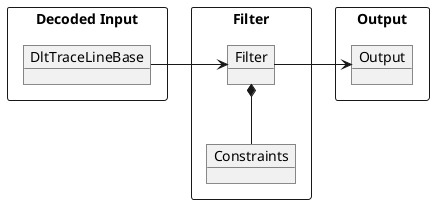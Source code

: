 @startuml Domain.Filter.NoContext

rectangle "Decoded Input" as InputStage {
  object DltTraceLineBase
}

rectangle "Filter" as FilterStage {
  object Filter
  object Constraints

  Filter *-d- Constraints
}

rectangle "Output" as OutputStage {
  object Output
}

DltTraceLineBase -r-> Filter
Filter -r-> Output

@enduml